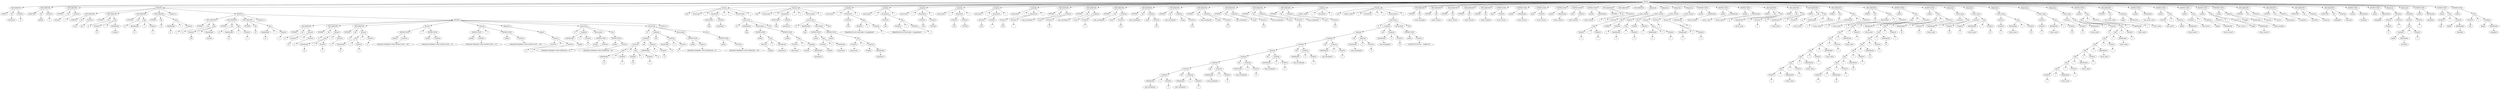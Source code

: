 digraph {

node0[label = "INICIO"];
node0 -> node001
node001[label = "DECLARACION"];
node001 -> node00101
node00101[label = "DOBLE"];
node001 -> node00112
node00112[label = "Ids"];
node00112 -> node0011201
node0011201[label = "calificacion"];
node001 -> node00123
node00123[label = "Primitivo"];
node00123 -> node0012301
node0012301[label = "0"];
node0 -> node012
node012[label = "DECLARACION"];
node012 -> node01201
node01201[label = "CARACTER"];
node012 -> node01212
node01212[label = "Ids"];
node01212 -> node0121201
node0121201[label = "global1"];
node012 -> node01223
node01223[label = "Primitivo"];
node01223 -> node0122301
node0122301[label = "a"];
node0 -> node023
node023[label = "DECLARACION"];
node023 -> node02301
node02301[label = "ENTERO"];
node023 -> node02312
node02312[label = "Ids"];
node02312 -> node0231201
node0231201[label = "iterador"];
node023 -> node02323
node02323[label = "Primitivo"];
node02323 -> node0232301
node0232301[label = "1"];
node0 -> node034
node034[label = "BLOQUE"];
node034 -> node03401
node03401[label = "DECLARACION"];
node03401 -> node0340101
node0340101[label = "CADENA"];
node03401 -> node0340112
node0340112[label = "Ids"];
node0340112 -> node034011201
node034011201[label = "curso"];
node03401 -> node0340123
node0340123[label = "Primitivo"];
node0340123 -> node034012301
node034012301[label = "olc1"];
node034 -> node03412
node03412[label = "DECLARACION"];
node03412 -> node0341201
node0341201[label = "ENTERO"];
node03412 -> node0341212
node0341212[label = "Ids"];
node0341212 -> node034121201
node034121201[label = "a1"];
node03412 -> node0341223
node0341223[label = "Exp"];
node0341223 -> node034122301
node034122301[label = "Primitivo"];
node034122301 -> node03412230101
node03412230101[label = "10"];
node0341223 -> node034122312
node034122312[label = "*"];
node0341223 -> node034122323
node034122323[label = "Identificador"];
node034122323 -> node03412232301
node03412232301[label = "iterador"];
node034 -> node03423
node03423[label = "DECLARACION"];
node03423 -> node0342301
node0342301[label = "ENTERO"];
node03423 -> node0342312
node0342312[label = "Ids"];
node0342312 -> node034231201
node034231201[label = "a2"];
node03423 -> node0342323
node0342323[label = "Exp"];
node0342323 -> node034232301
node034232301[label = "Identificador"];
node034232301 -> node03423230101
node03423230101[label = "a1"];
node0342323 -> node034232312
node034232312[label = "+"];
node0342323 -> node034232323
node034232323[label = "Primitivo"];
node034232323 -> node03423232301
node03423232301[label = "1"];
node034 -> node03434
node03434[label = "DECLARACION"];
node03434 -> node0343401
node0343401[label = "ENTERO"];
node03434 -> node0343412
node0343412[label = "Ids"];
node0343412 -> node034341201
node034341201[label = "a3"];
node03434 -> node0343423
node0343423[label = "Exp"];
node0343423 -> node034342301
node034342301[label = "Identificador"];
node034342301 -> node03434230101
node03434230101[label = "a1"];
node0343423 -> node034342312
node034342312[label = "+"];
node0343423 -> node034342323
node034342323[label = "Primitivo"];
node034342323 -> node03434232301
node03434232301[label = "2"];
node034 -> node03445
node03445[label = "Graficar_ts"];
node034 -> node03456
node03456[label = "BLOQUE"];
node03456 -> node0345601
node0345601[label = "DECLARACION"];
node0345601 -> node034560101
node034560101[label = "ENTERO"];
node0345601 -> node034560112
node034560112[label = "Ids"];
node034560112 -> node03456011201
node03456011201[label = "a1"];
node0345601 -> node034560123
node034560123[label = "Exp"];
node034560123 -> node03456012301
node03456012301[label = "Primitivo"];
node03456012301 -> node0345601230101
node0345601230101[label = "100"];
node034560123 -> node03456012312
node03456012312[label = "*"];
node034560123 -> node03456012323
node03456012323[label = "Identificador"];
node03456012323 -> node0345601232301
node0345601232301[label = "iterador"];
node03456 -> node0345612
node0345612[label = "DECLARACION"];
node0345612 -> node034561201
node034561201[label = "ENTERO"];
node0345612 -> node034561212
node034561212[label = "Ids"];
node034561212 -> node03456121201
node03456121201[label = "a2"];
node0345612 -> node034561223
node034561223[label = "Exp"];
node034561223 -> node03456122301
node03456122301[label = "Identificador"];
node03456122301 -> node0345612230101
node0345612230101[label = "a1"];
node034561223 -> node03456122312
node03456122312[label = "+"];
node034561223 -> node03456122323
node03456122323[label = "Primitivo"];
node03456122323 -> node0345612232301
node0345612232301[label = "1"];
node03456 -> node0345623
node0345623[label = "DECLARACION"];
node0345623 -> node034562301
node034562301[label = "ENTERO"];
node0345623 -> node034562312
node034562312[label = "Ids"];
node034562312 -> node03456231201
node03456231201[label = "a3"];
node0345623 -> node034562323
node034562323[label = "Exp"];
node034562323 -> node03456232301
node03456232301[label = "Identificador"];
node03456232301 -> node0345623230101
node0345623230101[label = "a1"];
node034562323 -> node03456232312
node03456232312[label = "+"];
node034562323 -> node03456232323
node03456232323[label = "Primitivo"];
node03456232323 -> node0345623232301
node0345623232301[label = "2"];
node03456 -> node0345634
node0345634[label = "Graficar_ts"];
node03456 -> node0345645
node0345645[label = "BLOQUE"];
node0345645 -> node034564501
node034564501[label = "DECLARACION"];
node034564501 -> node03456450101
node03456450101[label = "ENTERO"];
node034564501 -> node03456450112
node03456450112[label = "Ids"];
node03456450112 -> node0345645011201
node0345645011201[label = "a1"];
node034564501 -> node03456450123
node03456450123[label = "Ternario"];
node03456450123 -> node0345645012301
node0345645012301[label = "Primitivo"];
node0345645012301 -> node034564501230101
node034564501230101[label = "30"];
node03456450123 -> node0345645012312
node0345645012312[label = "?"];
node03456450123 -> node0345645012323
node0345645012323[label = "Primitivo"];
node0345645012323 -> node034564501232301
node034564501232301[label = "0"];
node0345645 -> node034564512
node034564512[label = "DECLARACION"];
node034564512 -> node03456451201
node03456451201[label = "ENTERO"];
node034564512 -> node03456451212
node03456451212[label = "Ids"];
node03456451212 -> node0345645121201
node0345645121201[label = "a2"];
node034564512 -> node03456451223
node03456451223[label = "Ternario"];
node03456451223 -> node0345645122301
node0345645122301[label = "Exp"];
node0345645122301 -> node034564512230101
node034564512230101[label = "Identificador"];
node034564512230101 -> node03456451223010101
node03456451223010101[label = "a1"];
node0345645122301 -> node034564512230112
node034564512230112[label = "+"];
node0345645122301 -> node034564512230123
node034564512230123[label = "Primitivo"];
node034564512230123 -> node03456451223012301
node03456451223012301[label = "1"];
node03456451223 -> node0345645122312
node0345645122312[label = "?"];
node03456451223 -> node0345645122323
node0345645122323[label = "Primitivo"];
node0345645122323 -> node034564512232301
node034564512232301[label = "0"];
node0345645 -> node034564523
node034564523[label = "DECLARACION"];
node034564523 -> node03456452301
node03456452301[label = "ENTERO"];
node034564523 -> node03456452312
node03456452312[label = "Ids"];
node03456452312 -> node0345645231201
node0345645231201[label = "a3"];
node034564523 -> node03456452323
node03456452323[label = "Ternario"];
node03456452323 -> node0345645232301
node0345645232301[label = "Exp"];
node0345645232301 -> node034564523230101
node034564523230101[label = "Identificador"];
node034564523230101 -> node03456452323010101
node03456452323010101[label = "a1"];
node0345645232301 -> node034564523230112
node034564523230112[label = "+"];
node0345645232301 -> node034564523230123
node034564523230123[label = "Primitivo"];
node034564523230123 -> node03456452323012301
node03456452323012301[label = "2"];
node03456452323 -> node0345645232312
node0345645232312[label = "?"];
node03456452323 -> node0345645232323
node0345645232323[label = "Primitivo"];
node0345645232323 -> node034564523232301
node034564523232301[label = "0"];
node0345645 -> node034564534
node034564534[label = "Ternario"];
node034564534 -> node03456453401
node03456453401[label = "INSTRUCCION"];
node03456453401 -> node0345645340101
node0345645340101[label = "println"];
node03456453401 -> node0345645340112
node0345645340112[label = "Primitivo"];
node0345645340112 -> node034564534011201
node034564534011201[label = "OPEADOR TERMARIO COMO INSTRUCCION ... NO!"];
node034564534 -> node03456453412
node03456453412[label = "?"];
node034564534 -> node03456453423
node03456453423[label = "INSTRUCCION"];
node03456453423 -> node0345645342301
node0345645342301[label = "println"];
node03456453423 -> node0345645342312
node0345645342312[label = "Primitivo"];
node0345645342312 -> node034564534231201
node034564534231201[label = "OPEADOR TERMARIO COMO INSTRUCCION ... SI!"];
node0345645 -> node034564545
node034564545[label = "Ternario"];
node034564545 -> node03456454501
node03456454501[label = "INSTRUCCION"];
node03456454501 -> node0345645450101
node0345645450101[label = "println"];
node03456454501 -> node0345645450112
node0345645450112[label = "Primitivo"];
node0345645450112 -> node034564545011201
node034564545011201[label = "OPEADOR TERMARIO COMO INSTRUCCION ... SI!"];
node034564545 -> node03456454512
node03456454512[label = "?"];
node034564545 -> node03456454523
node03456454523[label = "INSTRUCCION"];
node03456454523 -> node0345645452301
node0345645452301[label = "println"];
node03456454523 -> node0345645452312
node0345645452312[label = "Primitivo"];
node0345645452312 -> node034564545231201
node034564545231201[label = "OPEADOR TERMARIO COMO INSTRUCCION ... NO!"];
node0345645 -> node034564556
node034564556[label = "ASignacion"];
node034564556 -> node03456455601
node03456455601[label = "global1"];
node03456455601 -> node0345645560101
node0345645560101[label = "Ternario"];
node0345645560101 -> node034564556010101
node034564556010101[label = "Primitivo"];
node034564556010101 -> node03456455601010101
node03456455601010101[label = "m"];
node0345645560101 -> node034564556010112
node034564556010112[label = "?"];
node0345645560101 -> node034564556010123
node034564556010123[label = "Primitivo"];
node034564556010123 -> node03456455601012301
node03456455601012301[label = "f"];
node0345645 -> node034564567
node034564567[label = "Instruccion"];
node034564567 -> node03456456701
node03456456701[label = "IF"];
node034564567 -> node03456456712
node03456456712[label = "Condicion"];
node03456456712 -> node0345645671201
node0345645671201[label = "Identificador"];
node0345645671201 -> node034564567120101
node034564567120101[label = "global1"];
node03456456712 -> node0345645671212
node0345645671212[label = "=="];
node03456456712 -> node0345645671223
node0345645671223[label = "Primitivo"];
node0345645671223 -> node034564567122301
node034564567122301[label = "m"];
node034564567 -> node03456456723
node03456456723[label = "Intrucciones"];
node03456456723 -> node0345645672301
node0345645672301[label = "INSTRUCCION"];
node0345645672301 -> node034564567230101
node034564567230101[label = "println"];
node0345645672301 -> node034564567230112
node034564567230112[label = "Primitivo"];
node034564567230112 -> node03456456723011201
node03456456723011201[label = "OPEADOR TERMARIO COMO EXPRESION... SI! "];
node034564567 -> node03456456734
node03456456734[label = "Else"];
node03456456734 -> node0345645673401
node0345645673401[label = "INSTRUCCION"];
node0345645673401 -> node034564567340101
node034564567340101[label = "println"];
node0345645673401 -> node034564567340112
node034564567340112[label = "Primitivo"];
node034564567340112 -> node03456456734011201
node03456456734011201[label = "OPEADOR TERMARIO COMO EXPRESION... NO! "];
node0345645 -> node034564578
node034564578[label = "Instruccion"];
node034564578 -> node03456457801
node03456457801[label = "IF"];
node034564578 -> node03456457812
node03456457812[label = "Condicion"];
node03456457812 -> node0345645781201
node0345645781201[label = "Condicion"];
node0345645781201 -> node034564578120101
node034564578120101[label = "Condicion"];
node034564578120101 -> node03456457812010101
node03456457812010101[label = "Exp"];
node03456457812010101 -> node0345645781201010101
node0345645781201010101[label = "Identificador"];
node0345645781201010101 -> node034564578120101010101
node034564578120101010101[label = "a1"];
node03456457812010101 -> node0345645781201010112
node0345645781201010112[label = "+"];
node03456457812010101 -> node0345645781201010123
node0345645781201010123[label = "Primitivo"];
node0345645781201010123 -> node034564578120101012301
node034564578120101012301[label = "2"];
node034564578120101 -> node03456457812010112
node03456457812010112[label = "=="];
node034564578120101 -> node03456457812010123
node03456457812010123[label = "Exp"];
node03456457812010123 -> node0345645781201012301
node0345645781201012301[label = "Primitivo"];
node0345645781201012301 -> node034564578120101230101
node034564578120101230101[label = "30"];
node03456457812010123 -> node0345645781201012312
node0345645781201012312[label = "+"];
node03456457812010123 -> node0345645781201012323
node0345645781201012323[label = "Primitivo"];
node0345645781201012323 -> node034564578120101232301
node034564578120101232301[label = "2"];
node0345645781201 -> node034564578120112
node034564578120112[label = "&&"];
node0345645781201 -> node034564578120123
node034564578120123[label = "Condicion"];
node034564578120123 -> node03456457812012301
node03456457812012301[label = "Identificador"];
node03456457812012301 -> node0345645781201230101
node0345645781201230101[label = "a2"];
node034564578120123 -> node03456457812012312
node03456457812012312[label = "=="];
node034564578120123 -> node03456457812012323
node03456457812012323[label = "Primitivo"];
node03456457812012323 -> node0345645781201232301
node0345645781201232301[label = "31"];
node03456457812 -> node0345645781212
node0345645781212[label = "&&"];
node03456457812 -> node0345645781223
node0345645781223[label = "Condicion"];
node0345645781223 -> node034564578122301
node034564578122301[label = "Identificador"];
node034564578122301 -> node03456457812230101
node03456457812230101[label = "a3"];
node0345645781223 -> node034564578122312
node034564578122312[label = "=="];
node0345645781223 -> node034564578122323
node034564578122323[label = "Primitivo"];
node034564578122323 -> node03456457812232301
node03456457812232301[label = "32"];
node034564578 -> node03456457823
node03456457823[label = "Intrucciones"];
node03456457823 -> node0345645782301
node0345645782301[label = "INSTRUCCION"];
node0345645782301 -> node034564578230101
node034564578230101[label = "println"];
node0345645782301 -> node034564578230112
node034564578230112[label = "Primitivo"];
node034564578230112 -> node03456457823011201
node03456457823011201[label = "OPEADOR TERMARIO COMO EXPRESION... SI! "];
node034564578 -> node03456457834
node03456457834[label = "Else"];
node03456457834 -> node0345645783401
node0345645783401[label = "INSTRUCCION"];
node0345645783401 -> node034564578340101
node034564578340101[label = "println"];
node0345645783401 -> node034564578340112
node034564578340112[label = "Primitivo"];
node034564578340112 -> node03456457834011201
node03456457834011201[label = "OPEADOR TERMARIO COMO EXPRESION... NO! "];
node0345645 -> node034564589
node034564589[label = "Graficar_ts"];
node0 -> node045
node045[label = "Funcion"];
node045 -> node04501
node04501[label = "void"];
node045 -> node04512
node04512[label = "minusculas"];
node045 -> node04523
node04523[label = "("];
node045 -> node04534
node04534[label = "Parametros"];
node04534 -> node0453401
node0453401[label = "BOOLEANO"];
node0453401 -> node045340101
node045340101[label = "flag"];
node04534 -> node0453412
node0453412[label = "CADENA"];
node0453412 -> node045341201
node045341201[label = "parametro1"];
node045 -> node04545
node04545[label = ")"];
node045 -> node04556
node04556[label = "{"];
node045 -> node04567
node04567[label = "Instrucciones"];
node04567 -> node0456701
node0456701[label = "Instruccion"];
node0456701 -> node045670101
node045670101[label = "IF"];
node0456701 -> node045670112
node045670112[label = "Identificador"];
node045670112 -> node04567011201
node04567011201[label = "flag"];
node0456701 -> node045670123
node045670123[label = "Intrucciones"];
node045670123 -> node04567012301
node04567012301[label = "INSTRUCCION"];
node04567012301 -> node0456701230101
node0456701230101[label = "println"];
node04567012301 -> node0456701230112
node0456701230112[label = "Exp"];
node0456701230112 -> node045670123011201
node045670123011201[label = "Primitivo"];
node045670123011201 -> node04567012301120101
node04567012301120101[label = "original:"];
node0456701230112 -> node045670123011212
node045670123011212[label = "+"];
node0456701230112 -> node045670123011223
node045670123011223[label = "Identificador"];
node045670123011223 -> node04567012301122301
node04567012301122301[label = "parametro1"];
node045670123 -> node04567012312
node04567012312[label = "INSTRUCCION"];
node04567012312 -> node0456701231201
node0456701231201[label = "println"];
node04567012312 -> node0456701231212
node0456701231212[label = "Exp"];
node0456701231212 -> node045670123121201
node045670123121201[label = "Primitivo"];
node045670123121201 -> node04567012312120101
node04567012312120101[label = "minusculas: "];
node0456701231212 -> node045670123121212
node045670123121212[label = "+"];
node0456701231212 -> node045670123121223
node045670123121223[label = "Condicion"];
node045670123121223 -> node04567012312122301
node04567012312122301[label = "toLower"];
node045670123121223 -> node04567012312122312
node04567012312122312[label = "Identificador"];
node04567012312122312 -> node0456701231212231201
node0456701231212231201[label = "parametro1"];
node0456701 -> node045670134
node045670134[label = "Else"];
node045 -> node04578
node04578[label = "}"];
node0 -> node056
node056[label = "Funcion"];
node056 -> node05601
node05601[label = "void"];
node056 -> node05612
node05612[label = "mayusculas"];
node056 -> node05623
node05623[label = "("];
node056 -> node05634
node05634[label = "Parametros"];
node05634 -> node0563401
node0563401[label = "BOOLEANO"];
node0563401 -> node056340101
node056340101[label = "flag"];
node05634 -> node0563412
node0563412[label = "CADENA"];
node0563412 -> node056341201
node056341201[label = "parametro1"];
node056 -> node05645
node05645[label = ")"];
node056 -> node05656
node05656[label = "{"];
node056 -> node05667
node05667[label = "Instrucciones"];
node05667 -> node0566701
node0566701[label = "Instruccion"];
node0566701 -> node056670101
node056670101[label = "IF"];
node0566701 -> node056670112
node056670112[label = "Identificador"];
node056670112 -> node05667011201
node05667011201[label = "flag"];
node0566701 -> node056670123
node056670123[label = "Intrucciones"];
node056670123 -> node05667012301
node05667012301[label = "INSTRUCCION"];
node05667012301 -> node0566701230101
node0566701230101[label = "println"];
node05667012301 -> node0566701230112
node0566701230112[label = "Exp"];
node0566701230112 -> node056670123011201
node056670123011201[label = "Primitivo"];
node056670123011201 -> node05667012301120101
node05667012301120101[label = "original:"];
node0566701230112 -> node056670123011212
node056670123011212[label = "+"];
node0566701230112 -> node056670123011223
node056670123011223[label = "Identificador"];
node056670123011223 -> node05667012301122301
node05667012301122301[label = "parametro1"];
node056670123 -> node05667012312
node05667012312[label = "INSTRUCCION"];
node05667012312 -> node0566701231201
node0566701231201[label = "println"];
node05667012312 -> node0566701231212
node0566701231212[label = "Exp"];
node0566701231212 -> node056670123121201
node056670123121201[label = "Primitivo"];
node056670123121201 -> node05667012312120101
node05667012312120101[label = "mayusculas: "];
node0566701231212 -> node056670123121212
node056670123121212[label = "+"];
node0566701231212 -> node056670123121223
node056670123121223[label = "Condicion"];
node056670123121223 -> node05667012312122301
node05667012312122301[label = "toUpper"];
node056670123121223 -> node05667012312122312
node05667012312122312[label = "Identificador"];
node05667012312122312 -> node0566701231212231201
node0566701231212231201[label = "parametro1"];
node0566701 -> node056670134
node056670134[label = "Else"];
node056 -> node05678
node05678[label = "}"];
node0 -> node067
node067[label = "Llamada"];
node067 -> node06701
node06701[label = "minusculas"];
node067 -> node06712
node06712[label = "("];
node067 -> node06723
node06723[label = "Parametros"];
node06723 -> node0672301
node0672301[label = "Primitivo"];
node0672301 -> node067230101
node067230101[label = "true"];
node06723 -> node0672312
node0672312[label = "Exp"];
node0672312 -> node067231201
node067231201[label = "Primitivo"];
node067231201 -> node06723120101
node06723120101[label = "ORgANIZaCIOn De LEnGUaJEs y CompiladoreS"];
node0672312 -> node067231212
node067231212[label = "+"];
node0672312 -> node067231223
node067231223[label = "Primitivo"];
node067231223 -> node06723122301
node06723122301[label = "1"];
node067 -> node06734
node06734[label = ")"];
node0 -> node078
node078[label = "Llamada"];
node078 -> node07801
node07801[label = "mayusculas"];
node078 -> node07812
node07812[label = "("];
node078 -> node07823
node07823[label = "Parametros"];
node07823 -> node0782301
node0782301[label = "Primitivo"];
node0782301 -> node078230101
node078230101[label = "true"];
node07823 -> node0782312
node0782312[label = "Exp"];
node0782312 -> node078231201
node078231201[label = "Primitivo"];
node078231201 -> node07823120101
node07823120101[label = "ORgANIZaCIOn De LEnGUaJEs y CompiladoreS"];
node0782312 -> node078231212
node078231212[label = "+"];
node0782312 -> node078231223
node078231223[label = "Primitivo"];
node078231223 -> node07823122301
node07823122301[label = "1"];
node078 -> node07834
node07834[label = ")"];
node0 -> node089
node089[label = "Llamada"];
node089 -> node08901
node08901[label = "minusculas"];
node089 -> node08912
node08912[label = "("];
node089 -> node08923
node08923[label = "Parametros"];
node08923 -> node0892301
node0892301[label = "Primitivo"];
node0892301 -> node089230101
node089230101[label = "true"];
node08923 -> node0892312
node0892312[label = "Primitivo"];
node0892312 -> node089231201
node089231201[label = "LFScript"];
node089 -> node08934
node08934[label = ")"];
node0 -> node0910
node0910[label = "Llamada"];
node0910 -> node091001
node091001[label = "mayusculas"];
node0910 -> node091012
node091012[label = "("];
node0910 -> node091023
node091023[label = "Parametros"];
node091023 -> node09102301
node09102301[label = "Primitivo"];
node09102301 -> node0910230101
node0910230101[label = "true"];
node091023 -> node09102312
node09102312[label = "Primitivo"];
node09102312 -> node0910231201
node0910231201[label = "LFScript"];
node0910 -> node091034
node091034[label = ")"];
node0 -> node01011
node01011[label = "Llamada"];
node01011 -> node0101101
node0101101[label = "minusculas"];
node01011 -> node0101112
node0101112[label = "("];
node01011 -> node0101123
node0101123[label = "Parametros"];
node0101123 -> node010112301
node010112301[label = "Primitivo"];
node010112301 -> node01011230101
node01011230101[label = "true"];
node0101123 -> node010112312
node010112312[label = "Primitivo"];
node010112312 -> node01011231201
node01011231201[label = ""];
node01011 -> node0101134
node0101134[label = ")"];
node0 -> node01112
node01112[label = "Llamada"];
node01112 -> node0111201
node0111201[label = "mayusculas"];
node01112 -> node0111212
node0111212[label = "("];
node01112 -> node0111223
node0111223[label = "Parametros"];
node0111223 -> node011122301
node011122301[label = "Primitivo"];
node011122301 -> node01112230101
node01112230101[label = "true"];
node0111223 -> node011122312
node011122312[label = "Primitivo"];
node011122312 -> node01112231201
node01112231201[label = ""];
node01112 -> node0111234
node0111234[label = ")"];
node0 -> node01213
node01213[label = "DECLARACION"];
node01213 -> node0121301
node0121301[label = "ENTERO"];
node01213 -> node0121312
node0121312[label = "Ids"];
node0121312 -> node012131201
node012131201[label = "nota_estudiante1"];
node01213 -> node0121323
node0121323[label = "Condicion"];
node0121323 -> node012132301
node012132301[label = "round"];
node0121323 -> node012132312
node012132312[label = "Primitivo"];
node012132312 -> node01213231201
node01213231201[label = "2.5"];
node0 -> node01314
node01314[label = "DECLARACION"];
node01314 -> node0131401
node0131401[label = "ENTERO"];
node01314 -> node0131412
node0131412[label = "Ids"];
node0131412 -> node013141201
node013141201[label = "nota_estudiante2"];
node01314 -> node0131423
node0131423[label = "Condicion"];
node0131423 -> node013142301
node013142301[label = "round"];
node0131423 -> node013142312
node013142312[label = "Primitivo"];
node013142312 -> node01314231201
node01314231201[label = "5"];
node0 -> node01415
node01415[label = "DECLARACION"];
node01415 -> node0141501
node0141501[label = "ENTERO"];
node01415 -> node0141512
node0141512[label = "Ids"];
node0141512 -> node014151201
node014151201[label = "nota_estudiante3"];
node01415 -> node0141523
node0141523[label = "Condicion"];
node0141523 -> node014152301
node014152301[label = "round"];
node0141523 -> node014152312
node014152312[label = "Primitivo"];
node014152312 -> node01415231201
node01415231201[label = "6.3"];
node0 -> node01516
node01516[label = "DECLARACION"];
node01516 -> node0151601
node0151601[label = "ENTERO"];
node01516 -> node0151612
node0151612[label = "Ids"];
node0151612 -> node015161201
node015161201[label = "nota_estudiante4"];
node01516 -> node0151623
node0151623[label = "Condicion"];
node0151623 -> node015162301
node015162301[label = "round"];
node0151623 -> node015162312
node015162312[label = "Primitivo"];
node015162312 -> node01516231201
node01516231201[label = "8.9"];
node0 -> node01617
node01617[label = "DECLARACION"];
node01617 -> node0161701
node0161701[label = "ENTERO"];
node01617 -> node0161712
node0161712[label = "Ids"];
node0161712 -> node016171201
node016171201[label = "nota_estudiante5"];
node01617 -> node0161723
node0161723[label = "Condicion"];
node0161723 -> node016172301
node016172301[label = "round"];
node0161723 -> node016172312
node016172312[label = "Primitivo"];
node016172312 -> node01617231201
node01617231201[label = "9.4"];
node0 -> node01718
node01718[label = "DECLARACION"];
node01718 -> node0171801
node0171801[label = "ENTERO"];
node01718 -> node0171812
node0171812[label = "Ids"];
node0171812 -> node017181201
node017181201[label = "nota_estudiante6"];
node01718 -> node0171823
node0171823[label = "Condicion"];
node0171823 -> node017182301
node017182301[label = "round"];
node0171823 -> node017182312
node017182312[label = "Primitivo"];
node017182312 -> node01718231201
node01718231201[label = "1.4"];
node0 -> node01819
node01819[label = "DECLARACION"];
node01819 -> node0181901
node0181901[label = "ENTERO"];
node01819 -> node0181912
node0181912[label = "Ids"];
node0181912 -> node018191201
node018191201[label = "nota_estudiante7"];
node01819 -> node0181923
node0181923[label = "Condicion"];
node0181923 -> node018192301
node018192301[label = "round"];
node0181923 -> node018192312
node018192312[label = "Primitivo"];
node018192312 -> node01819231201
node01819231201[label = "2.6"];
node0 -> node01920
node01920[label = "DECLARACION"];
node01920 -> node0192001
node0192001[label = "ENTERO"];
node01920 -> node0192012
node0192012[label = "Ids"];
node0192012 -> node019201201
node019201201[label = "nota_estudiante8"];
node01920 -> node0192023
node0192023[label = "Condicion"];
node0192023 -> node019202301
node019202301[label = "round"];
node0192023 -> node019202312
node019202312[label = "Primitivo"];
node019202312 -> node01920231201
node01920231201[label = "9.4"];
node0 -> node02021
node02021[label = "DECLARACION"];
node02021 -> node0202101
node0202101[label = "ENTERO"];
node02021 -> node0202112
node0202112[label = "Ids"];
node0202112 -> node020211201
node020211201[label = "nota_estudiante9"];
node02021 -> node0202123
node0202123[label = "Condicion"];
node0202123 -> node020212301
node020212301[label = "round"];
node0202123 -> node020212312
node020212312[label = "Primitivo"];
node020212312 -> node02021231201
node02021231201[label = "9.5"];
node0 -> node02122
node02122[label = "Llamada"];
node02122 -> node0212201
node0212201[label = "validar_round"];
node02122 -> node0212212
node0212212[label = "("];
node02122 -> node0212223
node0212223[label = "Parametros"];
node02122 -> node0212234
node0212234[label = ")"];
node0 -> node02223
node02223[label = "Funcion"];
node02223 -> node0222301
node0222301[label = "void"];
node02223 -> node0222312
node0222312[label = "validar_round"];
node02223 -> node0222323
node0222323[label = "("];
node02223 -> node0222334
node0222334[label = "Parametros"];
node02223 -> node0222345
node0222345[label = ")"];
node02223 -> node0222356
node0222356[label = "{"];
node02223 -> node0222367
node0222367[label = "Instrucciones"];
node0222367 -> node022236701
node022236701[label = "Instruccion"];
node022236701 -> node02223670101
node02223670101[label = "IF"];
node022236701 -> node02223670112
node02223670112[label = "Condicion"];
node02223670112 -> node0222367011201
node0222367011201[label = "Condicion"];
node0222367011201 -> node022236701120101
node022236701120101[label = "Condicion"];
node022236701120101 -> node02223670112010101
node02223670112010101[label = "Condicion"];
node02223670112010101 -> node0222367011201010101
node0222367011201010101[label = "Condicion"];
node0222367011201010101 -> node022236701120101010101
node022236701120101010101[label = "Condicion"];
node022236701120101010101 -> node02223670112010101010101
node02223670112010101010101[label = "Condicion"];
node02223670112010101010101 -> node0222367011201010101010101
node0222367011201010101010101[label = "Condicion"];
node0222367011201010101010101 -> node022236701120101010101010101
node022236701120101010101010101[label = "Condicion"];
node022236701120101010101010101 -> node02223670112010101010101010101
node02223670112010101010101010101[label = "Identificador"];
node02223670112010101010101010101 -> node0222367011201010101010101010101
node0222367011201010101010101010101[label = "nota_estudiante1"];
node022236701120101010101010101 -> node02223670112010101010101010112
node02223670112010101010101010112[label = "=="];
node022236701120101010101010101 -> node02223670112010101010101010123
node02223670112010101010101010123[label = "Primitivo"];
node02223670112010101010101010123 -> node0222367011201010101010101012301
node0222367011201010101010101012301[label = "3"];
node0222367011201010101010101 -> node022236701120101010101010112
node022236701120101010101010112[label = "&&"];
node0222367011201010101010101 -> node022236701120101010101010123
node022236701120101010101010123[label = "Condicion"];
node022236701120101010101010123 -> node02223670112010101010101012301
node02223670112010101010101012301[label = "Identificador"];
node02223670112010101010101012301 -> node0222367011201010101010101230101
node0222367011201010101010101230101[label = "nota_estudiante2"];
node022236701120101010101010123 -> node02223670112010101010101012312
node02223670112010101010101012312[label = "=="];
node022236701120101010101010123 -> node02223670112010101010101012323
node02223670112010101010101012323[label = "Primitivo"];
node02223670112010101010101012323 -> node0222367011201010101010101232301
node0222367011201010101010101232301[label = "5"];
node02223670112010101010101 -> node0222367011201010101010112
node0222367011201010101010112[label = "&&"];
node02223670112010101010101 -> node0222367011201010101010123
node0222367011201010101010123[label = "Condicion"];
node0222367011201010101010123 -> node022236701120101010101012301
node022236701120101010101012301[label = "Identificador"];
node022236701120101010101012301 -> node02223670112010101010101230101
node02223670112010101010101230101[label = "nota_estudiante3"];
node0222367011201010101010123 -> node022236701120101010101012312
node022236701120101010101012312[label = "=="];
node0222367011201010101010123 -> node022236701120101010101012323
node022236701120101010101012323[label = "Primitivo"];
node022236701120101010101012323 -> node02223670112010101010101232301
node02223670112010101010101232301[label = "6"];
node022236701120101010101 -> node02223670112010101010112
node02223670112010101010112[label = "&&"];
node022236701120101010101 -> node02223670112010101010123
node02223670112010101010123[label = "Condicion"];
node02223670112010101010123 -> node0222367011201010101012301
node0222367011201010101012301[label = "Identificador"];
node0222367011201010101012301 -> node022236701120101010101230101
node022236701120101010101230101[label = "nota_estudiante4"];
node02223670112010101010123 -> node0222367011201010101012312
node0222367011201010101012312[label = "=="];
node02223670112010101010123 -> node0222367011201010101012323
node0222367011201010101012323[label = "Primitivo"];
node0222367011201010101012323 -> node022236701120101010101232301
node022236701120101010101232301[label = "9"];
node0222367011201010101 -> node022236701120101010112
node022236701120101010112[label = "&&"];
node0222367011201010101 -> node022236701120101010123
node022236701120101010123[label = "Condicion"];
node022236701120101010123 -> node02223670112010101012301
node02223670112010101012301[label = "Identificador"];
node02223670112010101012301 -> node0222367011201010101230101
node0222367011201010101230101[label = "nota_estudiante5"];
node022236701120101010123 -> node02223670112010101012312
node02223670112010101012312[label = "=="];
node022236701120101010123 -> node02223670112010101012323
node02223670112010101012323[label = "Primitivo"];
node02223670112010101012323 -> node0222367011201010101232301
node0222367011201010101232301[label = "9"];
node02223670112010101 -> node0222367011201010112
node0222367011201010112[label = "&&"];
node02223670112010101 -> node0222367011201010123
node0222367011201010123[label = "Condicion"];
node0222367011201010123 -> node022236701120101012301
node022236701120101012301[label = "Identificador"];
node022236701120101012301 -> node02223670112010101230101
node02223670112010101230101[label = "nota_estudiante6"];
node0222367011201010123 -> node022236701120101012312
node022236701120101012312[label = "=="];
node0222367011201010123 -> node022236701120101012323
node022236701120101012323[label = "Primitivo"];
node022236701120101012323 -> node02223670112010101232301
node02223670112010101232301[label = "1"];
node022236701120101 -> node02223670112010112
node02223670112010112[label = "&&"];
node022236701120101 -> node02223670112010123
node02223670112010123[label = "Condicion"];
node02223670112010123 -> node0222367011201012301
node0222367011201012301[label = "Identificador"];
node0222367011201012301 -> node022236701120101230101
node022236701120101230101[label = "nota_estudiante7"];
node02223670112010123 -> node0222367011201012312
node0222367011201012312[label = "=="];
node02223670112010123 -> node0222367011201012323
node0222367011201012323[label = "Primitivo"];
node0222367011201012323 -> node022236701120101232301
node022236701120101232301[label = "3"];
node0222367011201 -> node022236701120112
node022236701120112[label = "&&"];
node0222367011201 -> node022236701120123
node022236701120123[label = "Condicion"];
node022236701120123 -> node02223670112012301
node02223670112012301[label = "Identificador"];
node02223670112012301 -> node0222367011201230101
node0222367011201230101[label = "nota_estudiante8"];
node022236701120123 -> node02223670112012312
node02223670112012312[label = "=="];
node022236701120123 -> node02223670112012323
node02223670112012323[label = "Primitivo"];
node02223670112012323 -> node0222367011201232301
node0222367011201232301[label = "9"];
node02223670112 -> node0222367011212
node0222367011212[label = "&&"];
node02223670112 -> node0222367011223
node0222367011223[label = "Condicion"];
node0222367011223 -> node022236701122301
node022236701122301[label = "Identificador"];
node022236701122301 -> node02223670112230101
node02223670112230101[label = "nota_estudiante9"];
node0222367011223 -> node022236701122312
node022236701122312[label = "=="];
node0222367011223 -> node022236701122323
node022236701122323[label = "Primitivo"];
node022236701122323 -> node02223670112232301
node02223670112232301[label = "10"];
node022236701 -> node02223670123
node02223670123[label = "Intrucciones"];
node02223670123 -> node0222367012301
node0222367012301[label = "INSTRUCCION"];
node0222367012301 -> node022236701230101
node022236701230101[label = "println"];
node0222367012301 -> node022236701230112
node022236701230112[label = "Primitivo"];
node022236701230112 -> node02223670123011201
node02223670123011201[label = "SENTENCIA ROUND... CORRECTA!"];
node022236701 -> node02223670134
node02223670134[label = "Else"];
node02223 -> node0222378
node0222378[label = "}"];
node0 -> node02324
node02324[label = "DECLARACION"];
node02324 -> node0232401
node0232401[label = "ENTERO"];
node02324 -> node0232412
node0232412[label = "Ids"];
node0232412 -> node023241201
node023241201[label = "vector_principal"];
node0 -> node02425
node02425[label = "DECLARACION"];
node02425 -> node0242501
node0242501[label = "ENTERO"];
node02425 -> node0242512
node0242512[label = "Ids"];
node0242512 -> node024251201
node024251201[label = "vector_extras1"];
node0 -> node02526
node02526[label = "DECLARACION"];
node02526 -> node0252601
node0252601[label = "ENTERO"];
node02526 -> node0252612
node0252612[label = "Ids"];
node0252612 -> node025261201
node025261201[label = "vector_extras2"];
node0 -> node02627
node02627[label = "DECLARACION"];
node02627 -> node0262701
node0262701[label = "ENTERO"];
node02627 -> node0262712
node0262712[label = "Ids"];
node0262712 -> node026271201
node026271201[label = "vector_extras3"];
node0 -> node02728
node02728[label = "DECLARACION"];
node02728 -> node0272801
node0272801[label = "CADENA"];
node02728 -> node0272812
node0272812[label = "Ids"];
node0272812 -> node027281201
node027281201[label = "vector_nombres"];
node0 -> node02829
node02829[label = "INSTRUCCION"];
node02829 -> node0282901
node0282901[label = "print"];
node02829 -> node0282912
node0282912[label = "Primitivo"];
node0282912 -> node028291201
node028291201[label = "vector_extras1:"];
node0 -> node02930
node02930[label = "INSTRUCCION"];
node02930 -> node0293001
node0293001[label = "println"];
node02930 -> node0293012
node0293012[label = "Identificador"];
node0293012 -> node029301201
node029301201[label = "vector_extras1"];
node0 -> node03031
node03031[label = "INSTRUCCION"];
node03031 -> node0303101
node0303101[label = "print"];
node03031 -> node0303112
node0303112[label = "Primitivo"];
node0303112 -> node030311201
node030311201[label = "vector_extras2:"];
node0 -> node03132
node03132[label = "INSTRUCCION"];
node03132 -> node0313201
node0313201[label = "println"];
node03132 -> node0313212
node0313212[label = "Identificador"];
node0313212 -> node031321201
node031321201[label = "vector_extras2"];
node0 -> node03233
node03233[label = "INSTRUCCION"];
node03233 -> node0323301
node0323301[label = "print"];
node03233 -> node0323312
node0323312[label = "Primitivo"];
node0323312 -> node032331201
node032331201[label = "vector_extras3:"];
node0 -> node03334
node03334[label = "INSTRUCCION"];
node03334 -> node0333401
node0333401[label = "println"];
node03334 -> node0333412
node0333412[label = "Identificador"];
node0333412 -> node033341201
node033341201[label = "vector_extras3"];
node0 -> node03435
node03435[label = "DECLARACION"];
node03435 -> node0343501
node0343501[label = "ENTERO"];
node03435 -> node0343512
node0343512[label = "Ids"];
node0343512 -> node034351201
node034351201[label = "x"];
node03435 -> node0343523
node0343523[label = "Primitivo"];
node0343523 -> node034352301
node034352301[label = "2"];
node0 -> node03536
node03536[label = "DECLARACION"];
node0 -> node03637
node03637[label = "DECLARACION"];
node0 -> node03738
node03738[label = "ASignacion"];
node03738 -> node0373801
node0373801[label = "vector_extras3"];
node0373801 -> node037380101
node037380101[label = "Posicion"];
node037380101 -> node03738010101
node03738010101[label = "Exp"];
node03738010101 -> node0373801010101
node0373801010101[label = "Primitivo"];
node0373801010101 -> node037380101010101
node037380101010101[label = "1"];
node03738010101 -> node0373801010112
node0373801010112[label = "-"];
node03738010101 -> node0373801010123
node0373801010123[label = "Primitivo"];
node0373801010123 -> node037380101012301
node037380101012301[label = "1"];
node0373801 -> node037380112
node037380112[label = "Exp"];
node037380112 -> node03738011201
node03738011201[label = "UNARIO"];
node037380112 -> node03738011212
node03738011212[label = "Primitivo"];
node03738011212 -> node0373801121201
node0373801121201[label = "2"];
node0 -> node03839
node03839[label = "ASignacion"];
node03839 -> node0383901
node0383901[label = "vector_extras3"];
node0383901 -> node038390101
node038390101[label = "Posicion"];
node038390101 -> node03839010101
node03839010101[label = "Exp"];
node03839010101 -> node0383901010101
node0383901010101[label = "Identificador"];
node0383901010101 -> node038390101010101
node038390101010101[label = "x"];
node03839010101 -> node0383901010112
node0383901010112[label = "-"];
node03839010101 -> node0383901010123
node0383901010123[label = "Primitivo"];
node0383901010123 -> node038390101012301
node038390101012301[label = "1"];
node0383901 -> node038390112
node038390112[label = "Exp"];
node038390112 -> node03839011201
node03839011201[label = "UNARIO"];
node038390112 -> node03839011212
node03839011212[label = "Primitivo"];
node03839011212 -> node0383901121201
node0383901121201[label = "1"];
node0 -> node03940
node03940[label = "ASignacion"];
node03940 -> node0394001
node0394001[label = "vector_extras3"];
node0394001 -> node039400101
node039400101[label = "Posicion"];
node039400101 -> node03940010101
node03940010101[label = "Exp"];
node03940010101 -> node0394001010101
node0394001010101[label = "Identificador"];
node0394001010101 -> node039400101010101
node039400101010101[label = "x"];
node03940010101 -> node0394001010112
node0394001010112[label = "+"];
node03940010101 -> node0394001010123
node0394001010123[label = "Primitivo"];
node0394001010123 -> node039400101012301
node039400101012301[label = "1"];
node0394001 -> node039400112
node039400112[label = "Primitivo"];
node039400112 -> node03940011201
node03940011201[label = "1"];
node0 -> node04041
node04041[label = "ASignacion"];
node04041 -> node0404101
node0404101[label = "vector_extras3"];
node0404101 -> node040410101
node040410101[label = "Posicion"];
node040410101 -> node04041010101
node04041010101[label = "Exp"];
node04041010101 -> node0404101010101
node0404101010101[label = "Identificador"];
node0404101010101 -> node040410101010101
node040410101010101[label = "x"];
node04041010101 -> node0404101010112
node0404101010112[label = "+"];
node04041010101 -> node0404101010123
node0404101010123[label = "Primitivo"];
node0404101010123 -> node040410101012301
node040410101012301[label = "2"];
node0404101 -> node040410112
node040410112[label = "Identificador"];
node040410112 -> node04041011201
node04041011201[label = "x"];
node0 -> node04142
node04142[label = "INSTRUCCION"];
node04142 -> node0414201
node0414201[label = "println"];
node04142 -> node0414212
node0414212[label = "Identificador"];
node0414212 -> node041421201
node041421201[label = "vector_extras3"];
node0 -> node04243
node04243[label = "INSTRUCCION"];
node04243 -> node0424301
node0424301[label = "println"];
node04243 -> node0424312
node0424312[label = "Identificador"];
node0424312 -> node042431201
node042431201[label = "vector_curso"];
node0 -> node04344
node04344[label = "INSTRUCCION"];
node04344 -> node0434401
node0434401[label = "println"];
node04344 -> node0434412
node0434412[label = "Identificador"];
node0434412 -> node043441201
node043441201[label = "vector_notas"];
node0 -> node04445
node04445[label = "DECLARACION"];
node04445 -> node0444501
node0444501[label = "DOBLE"];
node04445 -> node0444512
node0444512[label = "Ids"];
node0444512 -> node044451201
node044451201[label = "a1"];
node04445 -> node0444523
node0444523[label = "Exp"];
node0444523 -> node044452301
node044452301[label = "Identificador"];
node044452301 -> node04445230101
node04445230101[label = "vector_notas"];
node0444523 -> node044452312
node044452312[label = "+"];
node0444523 -> node044452323
node044452323[label = "Primitivo"];
node044452323 -> node04445232301
node04445232301[label = "1"];
node0 -> node04546
node04546[label = "DECLARACION"];
node04546 -> node0454601
node0454601[label = "DOBLE"];
node04546 -> node0454612
node0454612[label = "Ids"];
node0454612 -> node045461201
node045461201[label = "a2"];
node04546 -> node0454623
node0454623[label = "Exp"];
node0454623 -> node045462301
node045462301[label = "Identificador"];
node045462301 -> node04546230101
node04546230101[label = "vector_notas"];
node0454623 -> node045462312
node045462312[label = "+"];
node0454623 -> node045462323
node045462323[label = "Primitivo"];
node045462323 -> node04546232301
node04546232301[label = "1"];
node0 -> node04647
node04647[label = "DECLARACION"];
node04647 -> node0464701
node0464701[label = "DOBLE"];
node04647 -> node0464712
node0464712[label = "Ids"];
node0464712 -> node046471201
node046471201[label = "a3"];
node04647 -> node0464723
node0464723[label = "Exp"];
node0464723 -> node046472301
node046472301[label = "Identificador"];
node046472301 -> node04647230101
node04647230101[label = "vector_notas"];
node0464723 -> node046472312
node046472312[label = "+"];
node0464723 -> node046472323
node046472323[label = "Primitivo"];
node046472323 -> node04647232301
node04647232301[label = "1"];
node0 -> node04748
node04748[label = "DECLARACION"];
node04748 -> node0474801
node0474801[label = "DOBLE"];
node04748 -> node0474812
node0474812[label = "Ids"];
node0474812 -> node047481201
node047481201[label = "a4"];
node04748 -> node0474823
node0474823[label = "Exp"];
node0474823 -> node047482301
node047482301[label = "Identificador"];
node047482301 -> node04748230101
node04748230101[label = "vector_notas"];
node0474823 -> node047482312
node047482312[label = "+"];
node0474823 -> node047482323
node047482323[label = "Primitivo"];
node047482323 -> node04748232301
node04748232301[label = "1"];
node0 -> node04849
node04849[label = "DECLARACION"];
node04849 -> node0484901
node0484901[label = "DOBLE"];
node04849 -> node0484912
node0484912[label = "Ids"];
node0484912 -> node048491201
node048491201[label = "a5"];
node04849 -> node0484923
node0484923[label = "Exp"];
node0484923 -> node048492301
node048492301[label = "Identificador"];
node048492301 -> node04849230101
node04849230101[label = "vector_notas"];
node0484923 -> node048492312
node048492312[label = "+"];
node0484923 -> node048492323
node048492323[label = "Primitivo"];
node048492323 -> node04849232301
node04849232301[label = "1"];
node0 -> node04950
node04950[label = "INSTRUCCION"];
node04950 -> node0495001
node0495001[label = "println"];
node04950 -> node0495012
node0495012[label = "Exp"];
node0495012 -> node049501201
node049501201[label = "Exp"];
node049501201 -> node04950120101
node04950120101[label = "Exp"];
node04950120101 -> node0495012010101
node0495012010101[label = "Exp"];
node0495012010101 -> node049501201010101
node049501201010101[label = "Exp"];
node049501201010101 -> node04950120101010101
node04950120101010101[label = "Exp"];
node04950120101010101 -> node0495012010101010101
node0495012010101010101[label = "Exp"];
node0495012010101010101 -> node049501201010101010101
node049501201010101010101[label = "Exp"];
node049501201010101010101 -> node04950120101010101010101
node04950120101010101010101[label = "Exp"];
node04950120101010101010101 -> node0495012010101010101010101
node0495012010101010101010101[label = "Exp"];
node0495012010101010101010101 -> node049501201010101010101010101
node049501201010101010101010101[label = "Primitivo"];
node049501201010101010101010101 -> node04950120101010101010101010101
node04950120101010101010101010101[label = "|"];
node0495012010101010101010101 -> node049501201010101010101010112
node049501201010101010101010112[label = "+"];
node0495012010101010101010101 -> node049501201010101010101010123
node049501201010101010101010123[label = "Identificador"];
node049501201010101010101010123 -> node04950120101010101010101012301
node04950120101010101010101012301[label = "vector_notas"];
node04950120101010101010101 -> node0495012010101010101010112
node0495012010101010101010112[label = "+"];
node04950120101010101010101 -> node0495012010101010101010123
node0495012010101010101010123[label = "Primitivo"];
node0495012010101010101010123 -> node049501201010101010101012301
node049501201010101010101012301[label = "|"];
node049501201010101010101 -> node04950120101010101010112
node04950120101010101010112[label = "+"];
node049501201010101010101 -> node04950120101010101010123
node04950120101010101010123[label = "Identificador"];
node04950120101010101010123 -> node0495012010101010101012301
node0495012010101010101012301[label = "vector_notas"];
node0495012010101010101 -> node049501201010101010112
node049501201010101010112[label = "+"];
node0495012010101010101 -> node049501201010101010123
node049501201010101010123[label = "Primitivo"];
node049501201010101010123 -> node04950120101010101012301
node04950120101010101012301[label = "|"];
node04950120101010101 -> node0495012010101010112
node0495012010101010112[label = "+"];
node04950120101010101 -> node0495012010101010123
node0495012010101010123[label = "Identificador"];
node0495012010101010123 -> node049501201010101012301
node049501201010101012301[label = "vector_notas"];
node049501201010101 -> node04950120101010112
node04950120101010112[label = "+"];
node049501201010101 -> node04950120101010123
node04950120101010123[label = "Primitivo"];
node04950120101010123 -> node0495012010101012301
node0495012010101012301[label = "|"];
node0495012010101 -> node049501201010112
node049501201010112[label = "+"];
node0495012010101 -> node049501201010123
node049501201010123[label = "Identificador"];
node049501201010123 -> node04950120101012301
node04950120101012301[label = "vector_notas"];
node04950120101 -> node0495012010112
node0495012010112[label = "+"];
node04950120101 -> node0495012010123
node0495012010123[label = "Primitivo"];
node0495012010123 -> node049501201012301
node049501201012301[label = "|"];
node049501201 -> node04950120112
node04950120112[label = "+"];
node049501201 -> node04950120123
node04950120123[label = "Identificador"];
node04950120123 -> node0495012012301
node0495012012301[label = "vector_notas"];
node0495012 -> node049501212
node049501212[label = "+"];
node0495012 -> node049501223
node049501223[label = "Primitivo"];
node049501223 -> node04950122301
node04950122301[label = "|"];
node0 -> node05051
node05051[label = "INSTRUCCION"];
node05051 -> node0505101
node0505101[label = "println"];
node05051 -> node0505112
node0505112[label = "Exp"];
node0505112 -> node050511201
node050511201[label = "Exp"];
node050511201 -> node05051120101
node05051120101[label = "Exp"];
node05051120101 -> node0505112010101
node0505112010101[label = "Exp"];
node0505112010101 -> node050511201010101
node050511201010101[label = "Exp"];
node050511201010101 -> node05051120101010101
node05051120101010101[label = "Exp"];
node05051120101010101 -> node0505112010101010101
node0505112010101010101[label = "Exp"];
node0505112010101010101 -> node050511201010101010101
node050511201010101010101[label = "Exp"];
node050511201010101010101 -> node05051120101010101010101
node05051120101010101010101[label = "Exp"];
node05051120101010101010101 -> node0505112010101010101010101
node0505112010101010101010101[label = "Exp"];
node0505112010101010101010101 -> node050511201010101010101010101
node050511201010101010101010101[label = "Primitivo"];
node050511201010101010101010101 -> node05051120101010101010101010101
node05051120101010101010101010101[label = "|"];
node0505112010101010101010101 -> node050511201010101010101010112
node050511201010101010101010112[label = "+"];
node0505112010101010101010101 -> node050511201010101010101010123
node050511201010101010101010123[label = "Identificador"];
node050511201010101010101010123 -> node05051120101010101010101012301
node05051120101010101010101012301[label = "a1"];
node05051120101010101010101 -> node0505112010101010101010112
node0505112010101010101010112[label = "+"];
node05051120101010101010101 -> node0505112010101010101010123
node0505112010101010101010123[label = "Primitivo"];
node0505112010101010101010123 -> node050511201010101010101012301
node050511201010101010101012301[label = "|"];
node050511201010101010101 -> node05051120101010101010112
node05051120101010101010112[label = "+"];
node050511201010101010101 -> node05051120101010101010123
node05051120101010101010123[label = "Identificador"];
node05051120101010101010123 -> node0505112010101010101012301
node0505112010101010101012301[label = "a2"];
node0505112010101010101 -> node050511201010101010112
node050511201010101010112[label = "+"];
node0505112010101010101 -> node050511201010101010123
node050511201010101010123[label = "Primitivo"];
node050511201010101010123 -> node05051120101010101012301
node05051120101010101012301[label = "|"];
node05051120101010101 -> node0505112010101010112
node0505112010101010112[label = "+"];
node05051120101010101 -> node0505112010101010123
node0505112010101010123[label = "Identificador"];
node0505112010101010123 -> node050511201010101012301
node050511201010101012301[label = "a3"];
node050511201010101 -> node05051120101010112
node05051120101010112[label = "+"];
node050511201010101 -> node05051120101010123
node05051120101010123[label = "Primitivo"];
node05051120101010123 -> node0505112010101012301
node0505112010101012301[label = "|"];
node0505112010101 -> node050511201010112
node050511201010112[label = "+"];
node0505112010101 -> node050511201010123
node050511201010123[label = "Identificador"];
node050511201010123 -> node05051120101012301
node05051120101012301[label = "a4"];
node05051120101 -> node0505112010112
node0505112010112[label = "+"];
node05051120101 -> node0505112010123
node0505112010123[label = "Primitivo"];
node0505112010123 -> node050511201012301
node050511201012301[label = "|"];
node050511201 -> node05051120112
node05051120112[label = "+"];
node050511201 -> node05051120123
node05051120123[label = "Identificador"];
node05051120123 -> node0505112012301
node0505112012301[label = "a5"];
node0505112 -> node050511212
node050511212[label = "+"];
node0505112 -> node050511223
node050511223[label = "Primitivo"];
node050511223 -> node05051122301
node05051122301[label = "|"];
node0 -> node05152
node05152[label = "ASignacion"];
node05152 -> node0515201
node0515201[label = "vector_notas"];
node0515201 -> node051520101
node051520101[label = "Posicion"];
node051520101 -> node05152010101
node05152010101[label = "Primitivo"];
node05152010101 -> node0515201010101
node0515201010101[label = "0"];
node0515201 -> node051520112
node051520112[label = "Exp"];
node051520112 -> node05152011201
node05152011201[label = "Identificador"];
node05152011201 -> node0515201120101
node0515201120101[label = "vector_notas"];
node051520112 -> node05152011212
node05152011212[label = "+"];
node051520112 -> node05152011223
node05152011223[label = "Primitivo"];
node05152011223 -> node0515201122301
node0515201122301[label = "10"];
node0 -> node05253
node05253[label = "ASignacion"];
node05253 -> node0525301
node0525301[label = "vector_notas"];
node0525301 -> node052530101
node052530101[label = "Posicion"];
node052530101 -> node05253010101
node05253010101[label = "Primitivo"];
node05253010101 -> node0525301010101
node0525301010101[label = "1"];
node0525301 -> node052530112
node052530112[label = "Exp"];
node052530112 -> node05253011201
node05253011201[label = "Identificador"];
node05253011201 -> node0525301120101
node0525301120101[label = "vector_notas"];
node052530112 -> node05253011212
node05253011212[label = "+"];
node052530112 -> node05253011223
node05253011223[label = "Primitivo"];
node05253011223 -> node0525301122301
node0525301122301[label = "10"];
node0 -> node05354
node05354[label = "ASignacion"];
node05354 -> node0535401
node0535401[label = "vector_notas"];
node0535401 -> node053540101
node053540101[label = "Posicion"];
node053540101 -> node05354010101
node05354010101[label = "Primitivo"];
node05354010101 -> node0535401010101
node0535401010101[label = "2"];
node0535401 -> node053540112
node053540112[label = "Exp"];
node053540112 -> node05354011201
node05354011201[label = "Identificador"];
node05354011201 -> node0535401120101
node0535401120101[label = "vector_notas"];
node053540112 -> node05354011212
node05354011212[label = "+"];
node053540112 -> node05354011223
node05354011223[label = "Primitivo"];
node05354011223 -> node0535401122301
node0535401122301[label = "10"];
node0 -> node05455
node05455[label = "ASignacion"];
node05455 -> node0545501
node0545501[label = "vector_notas"];
node0545501 -> node054550101
node054550101[label = "Posicion"];
node054550101 -> node05455010101
node05455010101[label = "Primitivo"];
node05455010101 -> node0545501010101
node0545501010101[label = "3"];
node0545501 -> node054550112
node054550112[label = "Exp"];
node054550112 -> node05455011201
node05455011201[label = "Identificador"];
node05455011201 -> node0545501120101
node0545501120101[label = "vector_notas"];
node054550112 -> node05455011212
node05455011212[label = "+"];
node054550112 -> node05455011223
node05455011223[label = "Primitivo"];
node05455011223 -> node0545501122301
node0545501122301[label = "10"];
node0 -> node05556
node05556[label = "ASignacion"];
node05556 -> node0555601
node0555601[label = "vector_notas"];
node0555601 -> node055560101
node055560101[label = "Posicion"];
node055560101 -> node05556010101
node05556010101[label = "Primitivo"];
node05556010101 -> node0555601010101
node0555601010101[label = "4"];
node0555601 -> node055560112
node055560112[label = "Exp"];
node055560112 -> node05556011201
node05556011201[label = "Identificador"];
node05556011201 -> node0555601120101
node0555601120101[label = "vector_notas"];
node055560112 -> node05556011212
node05556011212[label = "+"];
node055560112 -> node05556011223
node05556011223[label = "Primitivo"];
node05556011223 -> node0555601122301
node0555601122301[label = "10"];
node0 -> node05657
node05657[label = "INSTRUCCION"];
node05657 -> node0565701
node0565701[label = "println"];
node05657 -> node0565712
node0565712[label = "Exp"];
node0565712 -> node056571201
node056571201[label = "Exp"];
node056571201 -> node05657120101
node05657120101[label = "Exp"];
node05657120101 -> node0565712010101
node0565712010101[label = "Exp"];
node0565712010101 -> node056571201010101
node056571201010101[label = "Exp"];
node056571201010101 -> node05657120101010101
node05657120101010101[label = "Exp"];
node05657120101010101 -> node0565712010101010101
node0565712010101010101[label = "Exp"];
node0565712010101010101 -> node056571201010101010101
node056571201010101010101[label = "Exp"];
node056571201010101010101 -> node05657120101010101010101
node05657120101010101010101[label = "Exp"];
node05657120101010101010101 -> node0565712010101010101010101
node0565712010101010101010101[label = "Exp"];
node0565712010101010101010101 -> node056571201010101010101010101
node056571201010101010101010101[label = "Primitivo"];
node056571201010101010101010101 -> node05657120101010101010101010101
node05657120101010101010101010101[label = "|"];
node0565712010101010101010101 -> node056571201010101010101010112
node056571201010101010101010112[label = "+"];
node0565712010101010101010101 -> node056571201010101010101010123
node056571201010101010101010123[label = "Identificador"];
node056571201010101010101010123 -> node05657120101010101010101012301
node05657120101010101010101012301[label = "vector_notas"];
node05657120101010101010101 -> node0565712010101010101010112
node0565712010101010101010112[label = "+"];
node05657120101010101010101 -> node0565712010101010101010123
node0565712010101010101010123[label = "Primitivo"];
node0565712010101010101010123 -> node056571201010101010101012301
node056571201010101010101012301[label = "|"];
node056571201010101010101 -> node05657120101010101010112
node05657120101010101010112[label = "+"];
node056571201010101010101 -> node05657120101010101010123
node05657120101010101010123[label = "Identificador"];
node05657120101010101010123 -> node0565712010101010101012301
node0565712010101010101012301[label = "vector_notas"];
node0565712010101010101 -> node056571201010101010112
node056571201010101010112[label = "+"];
node0565712010101010101 -> node056571201010101010123
node056571201010101010123[label = "Primitivo"];
node056571201010101010123 -> node05657120101010101012301
node05657120101010101012301[label = "|"];
node05657120101010101 -> node0565712010101010112
node0565712010101010112[label = "+"];
node05657120101010101 -> node0565712010101010123
node0565712010101010123[label = "Identificador"];
node0565712010101010123 -> node056571201010101012301
node056571201010101012301[label = "vector_notas"];
node056571201010101 -> node05657120101010112
node05657120101010112[label = "+"];
node056571201010101 -> node05657120101010123
node05657120101010123[label = "Primitivo"];
node05657120101010123 -> node0565712010101012301
node0565712010101012301[label = "|"];
node0565712010101 -> node056571201010112
node056571201010112[label = "+"];
node0565712010101 -> node056571201010123
node056571201010123[label = "Identificador"];
node056571201010123 -> node05657120101012301
node05657120101012301[label = "vector_notas"];
node05657120101 -> node0565712010112
node0565712010112[label = "+"];
node05657120101 -> node0565712010123
node0565712010123[label = "Primitivo"];
node0565712010123 -> node056571201012301
node056571201012301[label = "|"];
node056571201 -> node05657120112
node05657120112[label = "+"];
node056571201 -> node05657120123
node05657120123[label = "Identificador"];
node05657120123 -> node0565712012301
node0565712012301[label = "vector_notas"];
node0565712 -> node056571212
node056571212[label = "+"];
node0565712 -> node056571223
node056571223[label = "Primitivo"];
node056571223 -> node05657122301
node05657122301[label = "|"];
node0 -> node05758
node05758[label = "DECLARACION"];
node05758 -> node0575801
node0575801[label = "ENTERO"];
node05758 -> node0575812
node0575812[label = "Ids"];
node0575812 -> node057581201
node057581201[label = "tam_vector_notas"];
node05758 -> node0575823
node0575823[label = "Condicion"];
node0575823 -> node057582301
node057582301[label = "length"];
node0575823 -> node057582312
node057582312[label = "Identificador"];
node057582312 -> node05758231201
node05758231201[label = "vector_notas"];
node0 -> node05859
node05859[label = "INSTRUCCION"];
node05859 -> node0585901
node0585901[label = "println"];
node05859 -> node0585912
node0585912[label = "Identificador"];
node0585912 -> node058591201
node058591201[label = "tam_vector_notas"];
node0 -> node05960
node05960[label = "INSTRUCCION"];
node05960 -> node0596001
node0596001[label = "println"];
node05960 -> node0596012
node0596012[label = "Exp"];
node0596012 -> node059601201
node059601201[label = "Primitivo"];
node059601201 -> node05960120101
node05960120101[label = "tam vector1: "];
node0596012 -> node059601212
node059601212[label = "+"];
node0596012 -> node059601223
node059601223[label = "Condicion"];
node059601223 -> node05960122301
node05960122301[label = "length"];
node059601223 -> node05960122312
node05960122312[label = "Identificador"];
node05960122312 -> node0596012231201
node0596012231201[label = "vector_extras1"];
node0 -> node06061
node06061[label = "INSTRUCCION"];
node06061 -> node0606101
node0606101[label = "println"];
node06061 -> node0606112
node0606112[label = "Exp"];
node0606112 -> node060611201
node060611201[label = "Primitivo"];
node060611201 -> node06061120101
node06061120101[label = "tam vector2: "];
node0606112 -> node060611212
node060611212[label = "+"];
node0606112 -> node060611223
node060611223[label = "Condicion"];
node060611223 -> node06061122301
node06061122301[label = "length"];
node060611223 -> node06061122312
node06061122312[label = "Identificador"];
node06061122312 -> node0606112231201
node0606112231201[label = "vector_extras2"];
node0 -> node06162
node06162[label = "INSTRUCCION"];
node06162 -> node0616201
node0616201[label = "println"];
node06162 -> node0616212
node0616212[label = "Exp"];
node0616212 -> node061621201
node061621201[label = "Primitivo"];
node061621201 -> node06162120101
node06162120101[label = "tam vector3: "];
node0616212 -> node061621212
node061621212[label = "+"];
node0616212 -> node061621223
node061621223[label = "Condicion"];
node061621223 -> node06162122301
node06162122301[label = "length"];
node061621223 -> node06162122312
node06162122312[label = "Identificador"];
node06162122312 -> node0616212231201
node0616212231201[label = "vector_extras3"];
node0 -> node06263
node06263[label = "INSTRUCCION"];
node06263 -> node0626301
node0626301[label = "println"];
node06263 -> node0626312
node0626312[label = "Condicion"];
node0626312 -> node062631201
node062631201[label = "length"];
node0626312 -> node062631212
node062631212[label = "Identificador"];
node062631212 -> node06263121201
node06263121201[label = "vector_principal"];
node0 -> node06364
node06364[label = "DECLARACION"];
node06364 -> node0636401
node0636401[label = "CADENA"];
node06364 -> node0636412
node0636412[label = "Ids"];
node0636412 -> node063641201
node063641201[label = "myname"];
node06364 -> node0636423
node0636423[label = "Primitivo"];
node0636423 -> node063642301
node063642301[label = "<Paulo>"];
node0 -> node06465
node06465[label = "DECLARACION"];
node06465 -> node0646501
node0646501[label = "CADENA"];
node06465 -> node0646512
node0646512[label = "Ids"];
node0646512 -> node064651201
node064651201[label = "mylastname"];
node06465 -> node0646523
node0646523[label = "Primitivo"];
node0646523 -> node064652301
node064652301[label = "<Argueta>"];
node0 -> node06566
node06566[label = "DECLARACION"];
node06566 -> node0656601
node0656601[label = "CARACTER"];
node06566 -> node0656612
node0656612[label = "Ids"];
node0656612 -> node065661201
node065661201[label = "minombre"];
node06566 -> node0656623
node0656623[label = "Condicion"];
node0656623 -> node065662301
node065662301[label = "chararray"];
node0 -> node06667
node06667[label = "DECLARACION"];
node06667 -> node0666701
node0666701[label = "CARACTER"];
node06667 -> node0666712
node0666712[label = "Ids"];
node0666712 -> node066671201
node066671201[label = "miapellido"];
node06667 -> node0666723
node0666723[label = "Condicion"];
node0666723 -> node066672301
node066672301[label = "chararray"];
node0 -> node06768
node06768[label = "INSTRUCCION"];
node06768 -> node0676801
node0676801[label = "println"];
node06768 -> node0676812
node0676812[label = "Identificador"];
node0676812 -> node067681201
node067681201[label = "minombre"];
node0 -> node06869
node06869[label = "INSTRUCCION"];
node06869 -> node0686901
node0686901[label = "println"];
node06869 -> node0686912
node0686912[label = "Identificador"];
node0686912 -> node068691201
node068691201[label = "miapellido"];
node0 -> node06970
node06970[label = "ASignacion"];
node06970 -> node0697001
node0697001[label = "minombre"];
node0697001 -> node069700101
node069700101[label = "Posicion"];
node069700101 -> node06970010101
node06970010101[label = "Primitivo"];
node06970010101 -> node0697001010101
node0697001010101[label = "0"];
node0697001 -> node069700112
node069700112[label = "Primitivo"];
node069700112 -> node06970011201
node06970011201[label = "|"];
node0 -> node07071
node07071[label = "ASignacion"];
node07071 -> node0707101
node0707101[label = "minombre"];
node0707101 -> node070710101
node070710101[label = "Posicion"];
node070710101 -> node07071010101
node07071010101[label = "Exp"];
node07071010101 -> node0707101010101
node0707101010101[label = "Condicion"];
node0707101010101 -> node070710101010101
node070710101010101[label = "length"];
node0707101010101 -> node070710101010112
node070710101010112[label = "Identificador"];
node070710101010112 -> node07071010101011201
node07071010101011201[label = "minombre"];
node07071010101 -> node0707101010112
node0707101010112[label = "-"];
node07071010101 -> node0707101010123
node0707101010123[label = "Primitivo"];
node0707101010123 -> node070710101012301
node070710101012301[label = "1"];
node0707101 -> node070710112
node070710112[label = "Primitivo"];
node070710112 -> node07071011201
node07071011201[label = "|"];
node0 -> node07172
node07172[label = "INSTRUCCION"];
node07172 -> node0717201
node0717201[label = "println"];
node07172 -> node0717212
node0717212[label = "Identificador"];
node0717212 -> node071721201
node071721201[label = "minombre"];
node0 -> node07273
node07273[label = "INSTRUCCION"];
node07273 -> node0727301
node0727301[label = "println"];
node07273 -> node0727312
node0727312[label = "Exp"];
node0727312 -> node072731201
node072731201[label = "Primitivo"];
node072731201 -> node07273120101
node07273120101[label = "tam :"];
node0727312 -> node072731212
node072731212[label = "+"];
node0727312 -> node072731223
node072731223[label = "Condicion"];
node072731223 -> node07273122301
node07273122301[label = "length"];
node072731223 -> node07273122312
node07273122312[label = "Identificador"];
node07273122312 -> node0727312231201
node0727312231201[label = "minombre"];
node0 -> node07374
node07374[label = "INSTRUCCION"];
node07374 -> node0737401
node0737401[label = "println"];
node07374 -> node0737412
node0737412[label = "Exp"];
node0737412 -> node073741201
node073741201[label = "Primitivo"];
node073741201 -> node07374120101
node07374120101[label = "tam :"];
node0737412 -> node073741212
node073741212[label = "+"];
node0737412 -> node073741223
node073741223[label = "Condicion"];
node073741223 -> node07374122301
node07374122301[label = "length"];
node073741223 -> node07374122312
node07374122312[label = "Identificador"];
node07374122312 -> node0737412231201
node0737412231201[label = "miapellido"];
 

}